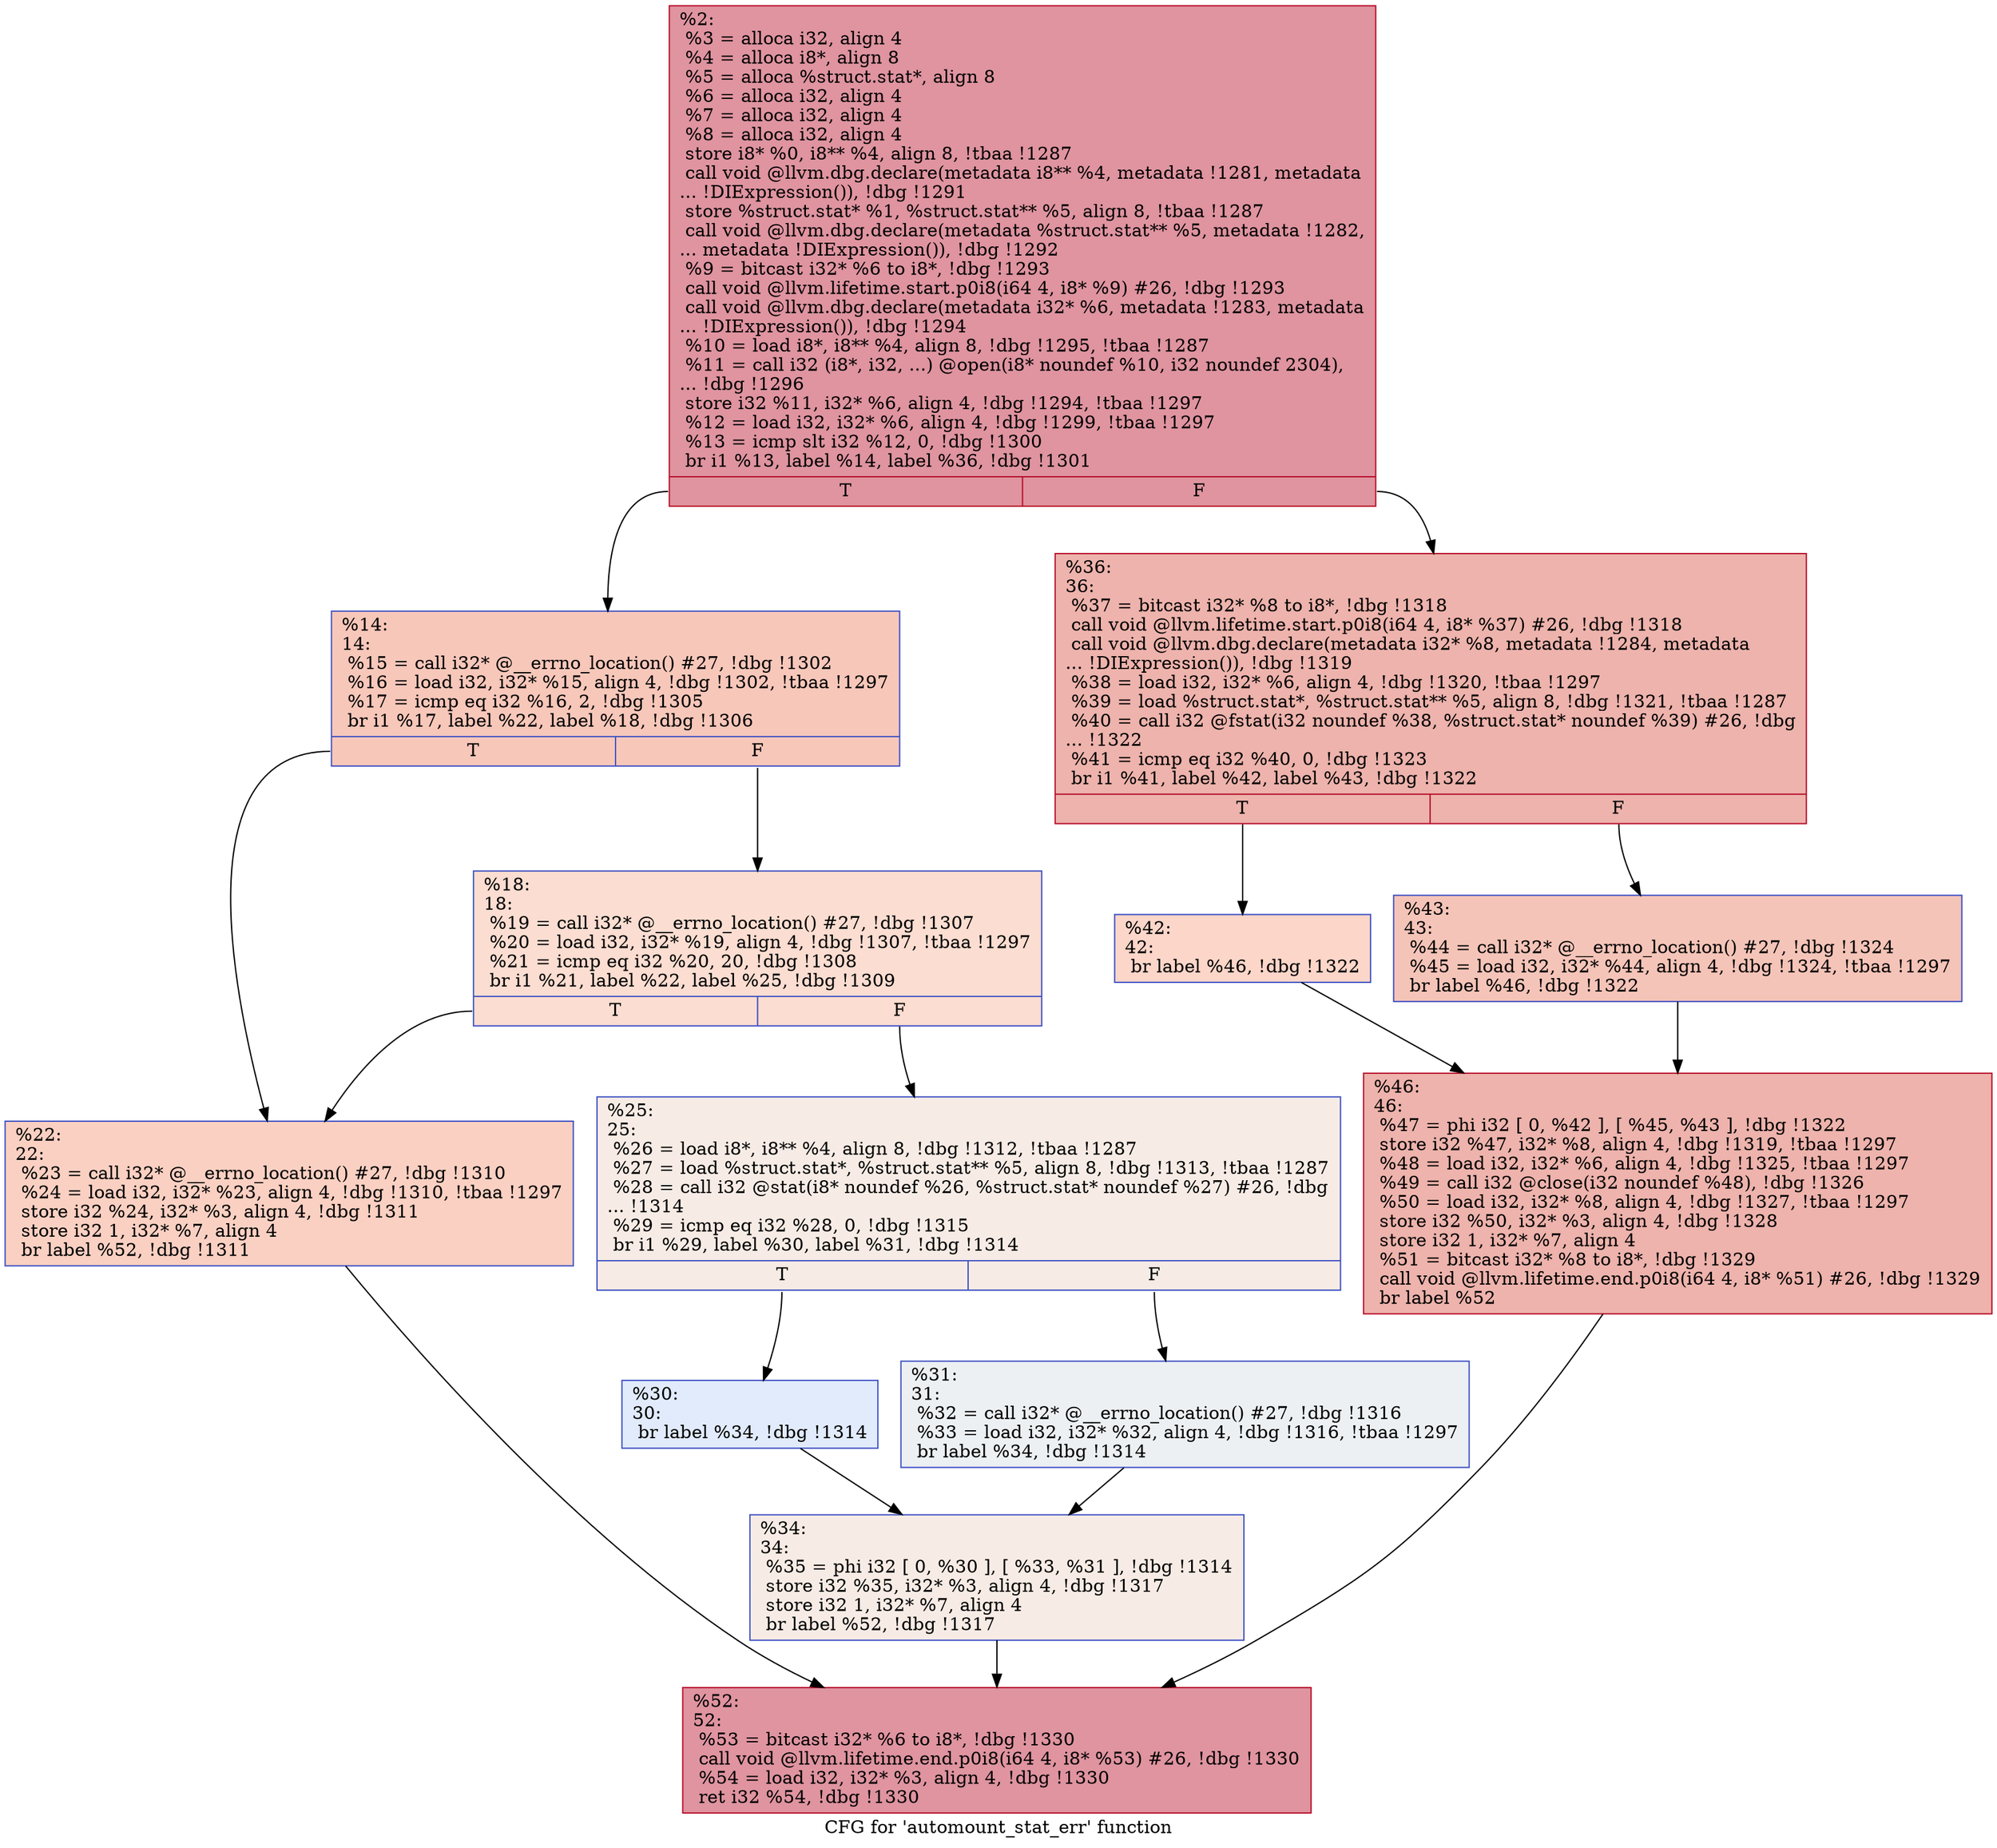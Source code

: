 digraph "CFG for 'automount_stat_err' function" {
	label="CFG for 'automount_stat_err' function";

	Node0x1084820 [shape=record,color="#b70d28ff", style=filled, fillcolor="#b70d2870",label="{%2:\l  %3 = alloca i32, align 4\l  %4 = alloca i8*, align 8\l  %5 = alloca %struct.stat*, align 8\l  %6 = alloca i32, align 4\l  %7 = alloca i32, align 4\l  %8 = alloca i32, align 4\l  store i8* %0, i8** %4, align 8, !tbaa !1287\l  call void @llvm.dbg.declare(metadata i8** %4, metadata !1281, metadata\l... !DIExpression()), !dbg !1291\l  store %struct.stat* %1, %struct.stat** %5, align 8, !tbaa !1287\l  call void @llvm.dbg.declare(metadata %struct.stat** %5, metadata !1282,\l... metadata !DIExpression()), !dbg !1292\l  %9 = bitcast i32* %6 to i8*, !dbg !1293\l  call void @llvm.lifetime.start.p0i8(i64 4, i8* %9) #26, !dbg !1293\l  call void @llvm.dbg.declare(metadata i32* %6, metadata !1283, metadata\l... !DIExpression()), !dbg !1294\l  %10 = load i8*, i8** %4, align 8, !dbg !1295, !tbaa !1287\l  %11 = call i32 (i8*, i32, ...) @open(i8* noundef %10, i32 noundef 2304),\l... !dbg !1296\l  store i32 %11, i32* %6, align 4, !dbg !1294, !tbaa !1297\l  %12 = load i32, i32* %6, align 4, !dbg !1299, !tbaa !1297\l  %13 = icmp slt i32 %12, 0, !dbg !1300\l  br i1 %13, label %14, label %36, !dbg !1301\l|{<s0>T|<s1>F}}"];
	Node0x1084820:s0 -> Node0x1078570;
	Node0x1084820:s1 -> Node0x10787a0;
	Node0x1078570 [shape=record,color="#3d50c3ff", style=filled, fillcolor="#ec7f6370",label="{%14:\l14:                                               \l  %15 = call i32* @__errno_location() #27, !dbg !1302\l  %16 = load i32, i32* %15, align 4, !dbg !1302, !tbaa !1297\l  %17 = icmp eq i32 %16, 2, !dbg !1305\l  br i1 %17, label %22, label %18, !dbg !1306\l|{<s0>T|<s1>F}}"];
	Node0x1078570:s0 -> Node0x1078610;
	Node0x1078570:s1 -> Node0x10785c0;
	Node0x10785c0 [shape=record,color="#3d50c3ff", style=filled, fillcolor="#f7b39670",label="{%18:\l18:                                               \l  %19 = call i32* @__errno_location() #27, !dbg !1307\l  %20 = load i32, i32* %19, align 4, !dbg !1307, !tbaa !1297\l  %21 = icmp eq i32 %20, 20, !dbg !1308\l  br i1 %21, label %22, label %25, !dbg !1309\l|{<s0>T|<s1>F}}"];
	Node0x10785c0:s0 -> Node0x1078610;
	Node0x10785c0:s1 -> Node0x1078660;
	Node0x1078610 [shape=record,color="#3d50c3ff", style=filled, fillcolor="#f3947570",label="{%22:\l22:                                               \l  %23 = call i32* @__errno_location() #27, !dbg !1310\l  %24 = load i32, i32* %23, align 4, !dbg !1310, !tbaa !1297\l  store i32 %24, i32* %3, align 4, !dbg !1311\l  store i32 1, i32* %7, align 4\l  br label %52, !dbg !1311\l}"];
	Node0x1078610 -> Node0x10788e0;
	Node0x1078660 [shape=record,color="#3d50c3ff", style=filled, fillcolor="#ecd3c570",label="{%25:\l25:                                               \l  %26 = load i8*, i8** %4, align 8, !dbg !1312, !tbaa !1287\l  %27 = load %struct.stat*, %struct.stat** %5, align 8, !dbg !1313, !tbaa !1287\l  %28 = call i32 @stat(i8* noundef %26, %struct.stat* noundef %27) #26, !dbg\l... !1314\l  %29 = icmp eq i32 %28, 0, !dbg !1315\l  br i1 %29, label %30, label %31, !dbg !1314\l|{<s0>T|<s1>F}}"];
	Node0x1078660:s0 -> Node0x10786b0;
	Node0x1078660:s1 -> Node0x1078700;
	Node0x10786b0 [shape=record,color="#3d50c3ff", style=filled, fillcolor="#bbd1f870",label="{%30:\l30:                                               \l  br label %34, !dbg !1314\l}"];
	Node0x10786b0 -> Node0x1078750;
	Node0x1078700 [shape=record,color="#3d50c3ff", style=filled, fillcolor="#d6dce470",label="{%31:\l31:                                               \l  %32 = call i32* @__errno_location() #27, !dbg !1316\l  %33 = load i32, i32* %32, align 4, !dbg !1316, !tbaa !1297\l  br label %34, !dbg !1314\l}"];
	Node0x1078700 -> Node0x1078750;
	Node0x1078750 [shape=record,color="#3d50c3ff", style=filled, fillcolor="#ecd3c570",label="{%34:\l34:                                               \l  %35 = phi i32 [ 0, %30 ], [ %33, %31 ], !dbg !1314\l  store i32 %35, i32* %3, align 4, !dbg !1317\l  store i32 1, i32* %7, align 4\l  br label %52, !dbg !1317\l}"];
	Node0x1078750 -> Node0x10788e0;
	Node0x10787a0 [shape=record,color="#b70d28ff", style=filled, fillcolor="#d6524470",label="{%36:\l36:                                               \l  %37 = bitcast i32* %8 to i8*, !dbg !1318\l  call void @llvm.lifetime.start.p0i8(i64 4, i8* %37) #26, !dbg !1318\l  call void @llvm.dbg.declare(metadata i32* %8, metadata !1284, metadata\l... !DIExpression()), !dbg !1319\l  %38 = load i32, i32* %6, align 4, !dbg !1320, !tbaa !1297\l  %39 = load %struct.stat*, %struct.stat** %5, align 8, !dbg !1321, !tbaa !1287\l  %40 = call i32 @fstat(i32 noundef %38, %struct.stat* noundef %39) #26, !dbg\l... !1322\l  %41 = icmp eq i32 %40, 0, !dbg !1323\l  br i1 %41, label %42, label %43, !dbg !1322\l|{<s0>T|<s1>F}}"];
	Node0x10787a0:s0 -> Node0x10787f0;
	Node0x10787a0:s1 -> Node0x1078840;
	Node0x10787f0 [shape=record,color="#3d50c3ff", style=filled, fillcolor="#f6a38570",label="{%42:\l42:                                               \l  br label %46, !dbg !1322\l}"];
	Node0x10787f0 -> Node0x1078890;
	Node0x1078840 [shape=record,color="#3d50c3ff", style=filled, fillcolor="#e97a5f70",label="{%43:\l43:                                               \l  %44 = call i32* @__errno_location() #27, !dbg !1324\l  %45 = load i32, i32* %44, align 4, !dbg !1324, !tbaa !1297\l  br label %46, !dbg !1322\l}"];
	Node0x1078840 -> Node0x1078890;
	Node0x1078890 [shape=record,color="#b70d28ff", style=filled, fillcolor="#d6524470",label="{%46:\l46:                                               \l  %47 = phi i32 [ 0, %42 ], [ %45, %43 ], !dbg !1322\l  store i32 %47, i32* %8, align 4, !dbg !1319, !tbaa !1297\l  %48 = load i32, i32* %6, align 4, !dbg !1325, !tbaa !1297\l  %49 = call i32 @close(i32 noundef %48), !dbg !1326\l  %50 = load i32, i32* %8, align 4, !dbg !1327, !tbaa !1297\l  store i32 %50, i32* %3, align 4, !dbg !1328\l  store i32 1, i32* %7, align 4\l  %51 = bitcast i32* %8 to i8*, !dbg !1329\l  call void @llvm.lifetime.end.p0i8(i64 4, i8* %51) #26, !dbg !1329\l  br label %52\l}"];
	Node0x1078890 -> Node0x10788e0;
	Node0x10788e0 [shape=record,color="#b70d28ff", style=filled, fillcolor="#b70d2870",label="{%52:\l52:                                               \l  %53 = bitcast i32* %6 to i8*, !dbg !1330\l  call void @llvm.lifetime.end.p0i8(i64 4, i8* %53) #26, !dbg !1330\l  %54 = load i32, i32* %3, align 4, !dbg !1330\l  ret i32 %54, !dbg !1330\l}"];
}
